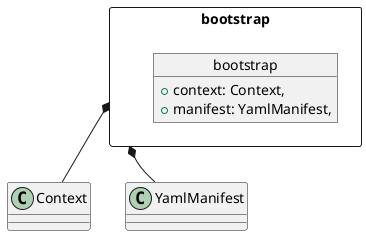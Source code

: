 @startuml
package bootstrap <<Rectangle>> {

    object bootstrap {
        +context: Context,
        +manifest: YamlManifest,

    }
}

bootstrap *-- Context
bootstrap *-- YamlManifest
@enduml
